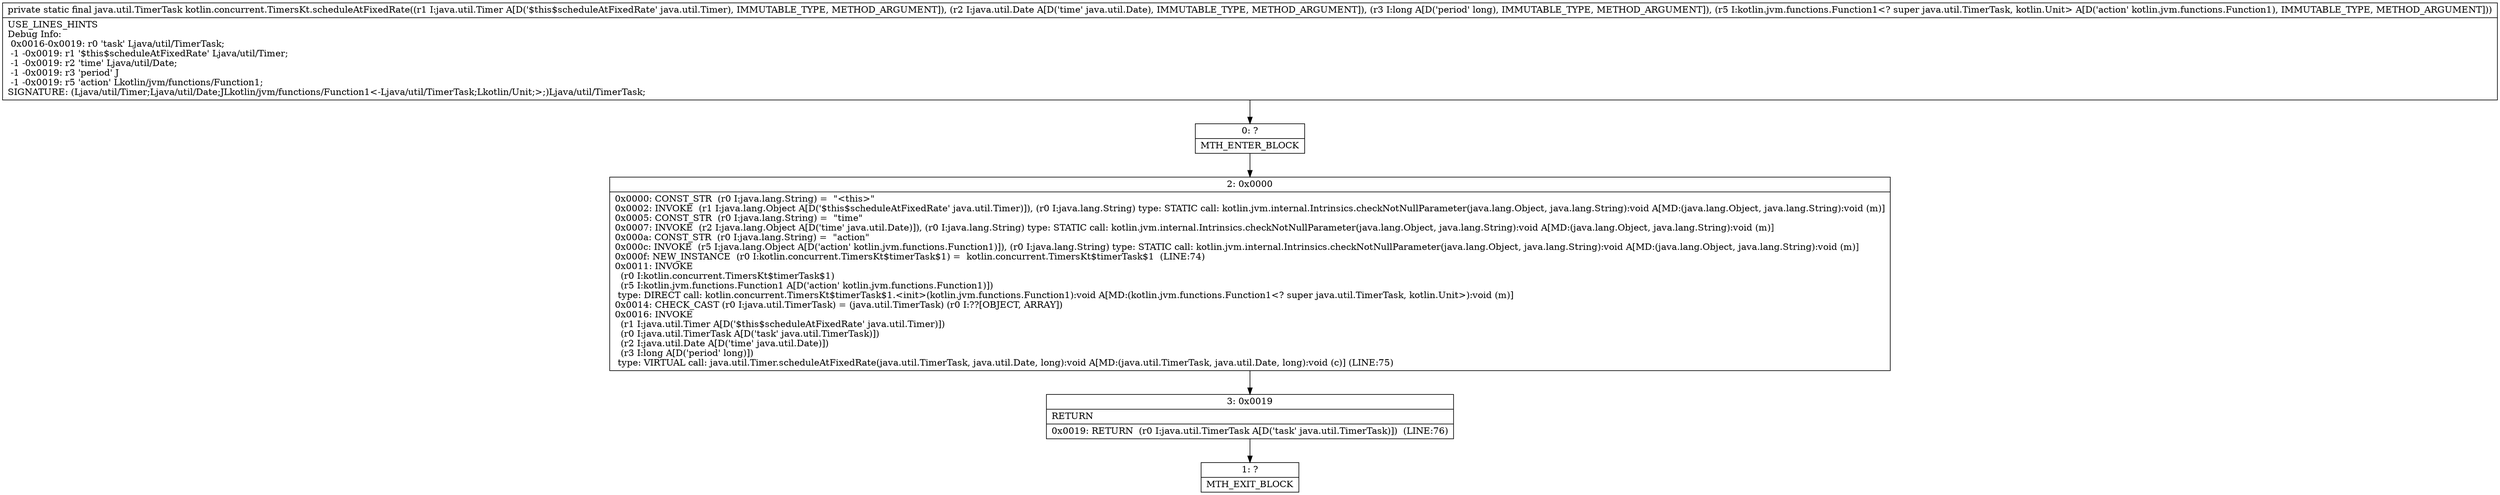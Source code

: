 digraph "CFG forkotlin.concurrent.TimersKt.scheduleAtFixedRate(Ljava\/util\/Timer;Ljava\/util\/Date;JLkotlin\/jvm\/functions\/Function1;)Ljava\/util\/TimerTask;" {
Node_0 [shape=record,label="{0\:\ ?|MTH_ENTER_BLOCK\l}"];
Node_2 [shape=record,label="{2\:\ 0x0000|0x0000: CONST_STR  (r0 I:java.lang.String) =  \"\<this\>\" \l0x0002: INVOKE  (r1 I:java.lang.Object A[D('$this$scheduleAtFixedRate' java.util.Timer)]), (r0 I:java.lang.String) type: STATIC call: kotlin.jvm.internal.Intrinsics.checkNotNullParameter(java.lang.Object, java.lang.String):void A[MD:(java.lang.Object, java.lang.String):void (m)]\l0x0005: CONST_STR  (r0 I:java.lang.String) =  \"time\" \l0x0007: INVOKE  (r2 I:java.lang.Object A[D('time' java.util.Date)]), (r0 I:java.lang.String) type: STATIC call: kotlin.jvm.internal.Intrinsics.checkNotNullParameter(java.lang.Object, java.lang.String):void A[MD:(java.lang.Object, java.lang.String):void (m)]\l0x000a: CONST_STR  (r0 I:java.lang.String) =  \"action\" \l0x000c: INVOKE  (r5 I:java.lang.Object A[D('action' kotlin.jvm.functions.Function1)]), (r0 I:java.lang.String) type: STATIC call: kotlin.jvm.internal.Intrinsics.checkNotNullParameter(java.lang.Object, java.lang.String):void A[MD:(java.lang.Object, java.lang.String):void (m)]\l0x000f: NEW_INSTANCE  (r0 I:kotlin.concurrent.TimersKt$timerTask$1) =  kotlin.concurrent.TimersKt$timerTask$1  (LINE:74)\l0x0011: INVOKE  \l  (r0 I:kotlin.concurrent.TimersKt$timerTask$1)\l  (r5 I:kotlin.jvm.functions.Function1 A[D('action' kotlin.jvm.functions.Function1)])\l type: DIRECT call: kotlin.concurrent.TimersKt$timerTask$1.\<init\>(kotlin.jvm.functions.Function1):void A[MD:(kotlin.jvm.functions.Function1\<? super java.util.TimerTask, kotlin.Unit\>):void (m)]\l0x0014: CHECK_CAST (r0 I:java.util.TimerTask) = (java.util.TimerTask) (r0 I:??[OBJECT, ARRAY]) \l0x0016: INVOKE  \l  (r1 I:java.util.Timer A[D('$this$scheduleAtFixedRate' java.util.Timer)])\l  (r0 I:java.util.TimerTask A[D('task' java.util.TimerTask)])\l  (r2 I:java.util.Date A[D('time' java.util.Date)])\l  (r3 I:long A[D('period' long)])\l type: VIRTUAL call: java.util.Timer.scheduleAtFixedRate(java.util.TimerTask, java.util.Date, long):void A[MD:(java.util.TimerTask, java.util.Date, long):void (c)] (LINE:75)\l}"];
Node_3 [shape=record,label="{3\:\ 0x0019|RETURN\l|0x0019: RETURN  (r0 I:java.util.TimerTask A[D('task' java.util.TimerTask)])  (LINE:76)\l}"];
Node_1 [shape=record,label="{1\:\ ?|MTH_EXIT_BLOCK\l}"];
MethodNode[shape=record,label="{private static final java.util.TimerTask kotlin.concurrent.TimersKt.scheduleAtFixedRate((r1 I:java.util.Timer A[D('$this$scheduleAtFixedRate' java.util.Timer), IMMUTABLE_TYPE, METHOD_ARGUMENT]), (r2 I:java.util.Date A[D('time' java.util.Date), IMMUTABLE_TYPE, METHOD_ARGUMENT]), (r3 I:long A[D('period' long), IMMUTABLE_TYPE, METHOD_ARGUMENT]), (r5 I:kotlin.jvm.functions.Function1\<? super java.util.TimerTask, kotlin.Unit\> A[D('action' kotlin.jvm.functions.Function1), IMMUTABLE_TYPE, METHOD_ARGUMENT]))  | USE_LINES_HINTS\lDebug Info:\l  0x0016\-0x0019: r0 'task' Ljava\/util\/TimerTask;\l  \-1 \-0x0019: r1 '$this$scheduleAtFixedRate' Ljava\/util\/Timer;\l  \-1 \-0x0019: r2 'time' Ljava\/util\/Date;\l  \-1 \-0x0019: r3 'period' J\l  \-1 \-0x0019: r5 'action' Lkotlin\/jvm\/functions\/Function1;\lSIGNATURE: (Ljava\/util\/Timer;Ljava\/util\/Date;JLkotlin\/jvm\/functions\/Function1\<\-Ljava\/util\/TimerTask;Lkotlin\/Unit;\>;)Ljava\/util\/TimerTask;\l}"];
MethodNode -> Node_0;Node_0 -> Node_2;
Node_2 -> Node_3;
Node_3 -> Node_1;
}

